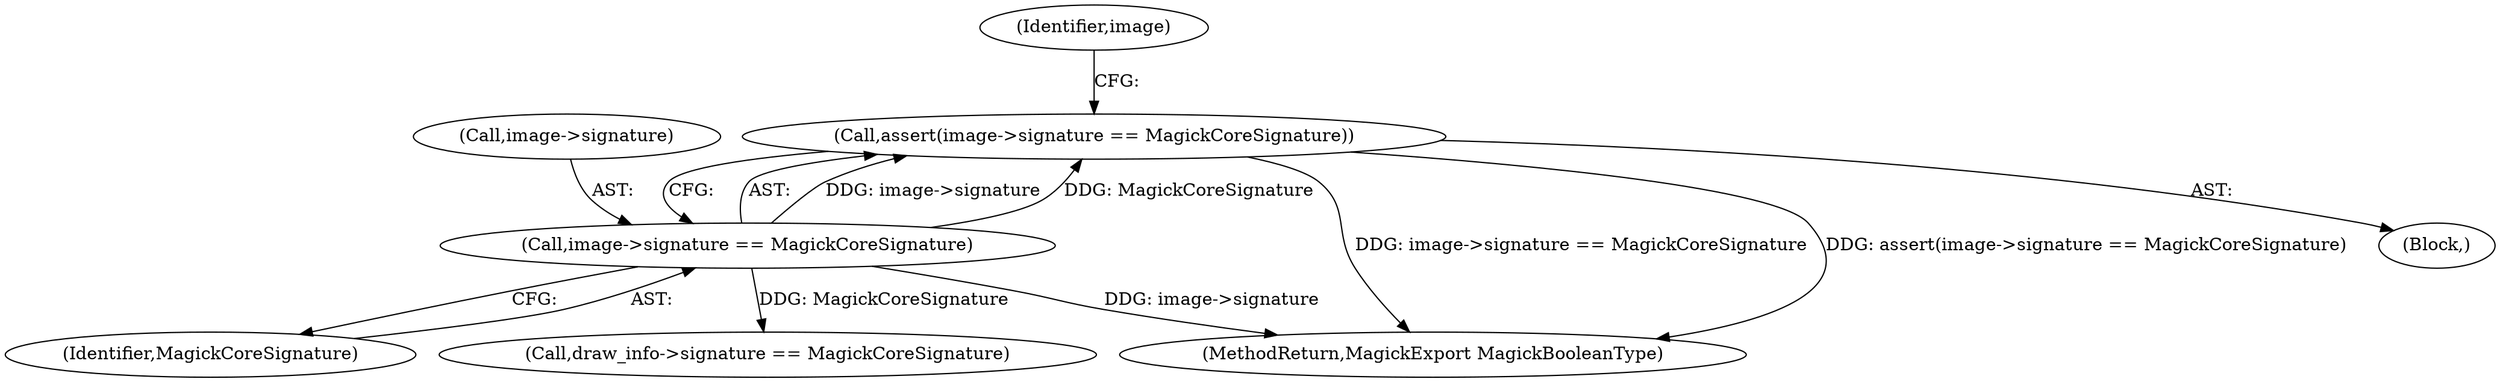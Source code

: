 digraph "0_ImageMagick_f595a1985233c399a05c0c37cc41de16a90dd025@API" {
"1000129" [label="(Call,assert(image->signature == MagickCoreSignature))"];
"1000130" [label="(Call,image->signature == MagickCoreSignature)"];
"1002025" [label="(MethodReturn,MagickExport MagickBooleanType)"];
"1000134" [label="(Identifier,MagickCoreSignature)"];
"1000131" [label="(Call,image->signature)"];
"1000108" [label="(Block,)"];
"1000157" [label="(Call,draw_info->signature == MagickCoreSignature)"];
"1000129" [label="(Call,assert(image->signature == MagickCoreSignature))"];
"1000138" [label="(Identifier,image)"];
"1000130" [label="(Call,image->signature == MagickCoreSignature)"];
"1000129" -> "1000108"  [label="AST: "];
"1000129" -> "1000130"  [label="CFG: "];
"1000130" -> "1000129"  [label="AST: "];
"1000138" -> "1000129"  [label="CFG: "];
"1000129" -> "1002025"  [label="DDG: image->signature == MagickCoreSignature"];
"1000129" -> "1002025"  [label="DDG: assert(image->signature == MagickCoreSignature)"];
"1000130" -> "1000129"  [label="DDG: image->signature"];
"1000130" -> "1000129"  [label="DDG: MagickCoreSignature"];
"1000130" -> "1000134"  [label="CFG: "];
"1000131" -> "1000130"  [label="AST: "];
"1000134" -> "1000130"  [label="AST: "];
"1000130" -> "1002025"  [label="DDG: image->signature"];
"1000130" -> "1000157"  [label="DDG: MagickCoreSignature"];
}
